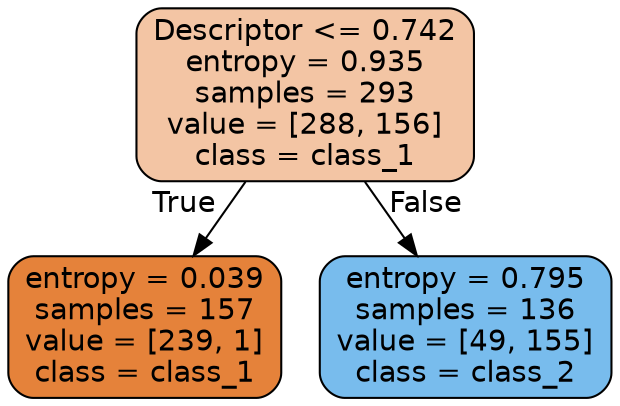 digraph Tree {
node [shape=box, style="filled, rounded", color="black", fontname="helvetica"] ;
edge [fontname="helvetica"] ;
0 [label="Descriptor <= 0.742\nentropy = 0.935\nsamples = 293\nvalue = [288, 156]\nclass = class_1", fillcolor="#f3c5a4"] ;
1 [label="entropy = 0.039\nsamples = 157\nvalue = [239, 1]\nclass = class_1", fillcolor="#e5823a"] ;
0 -> 1 [labeldistance=2.5, labelangle=45, headlabel="True"] ;
2 [label="entropy = 0.795\nsamples = 136\nvalue = [49, 155]\nclass = class_2", fillcolor="#78bced"] ;
0 -> 2 [labeldistance=2.5, labelangle=-45, headlabel="False"] ;
}